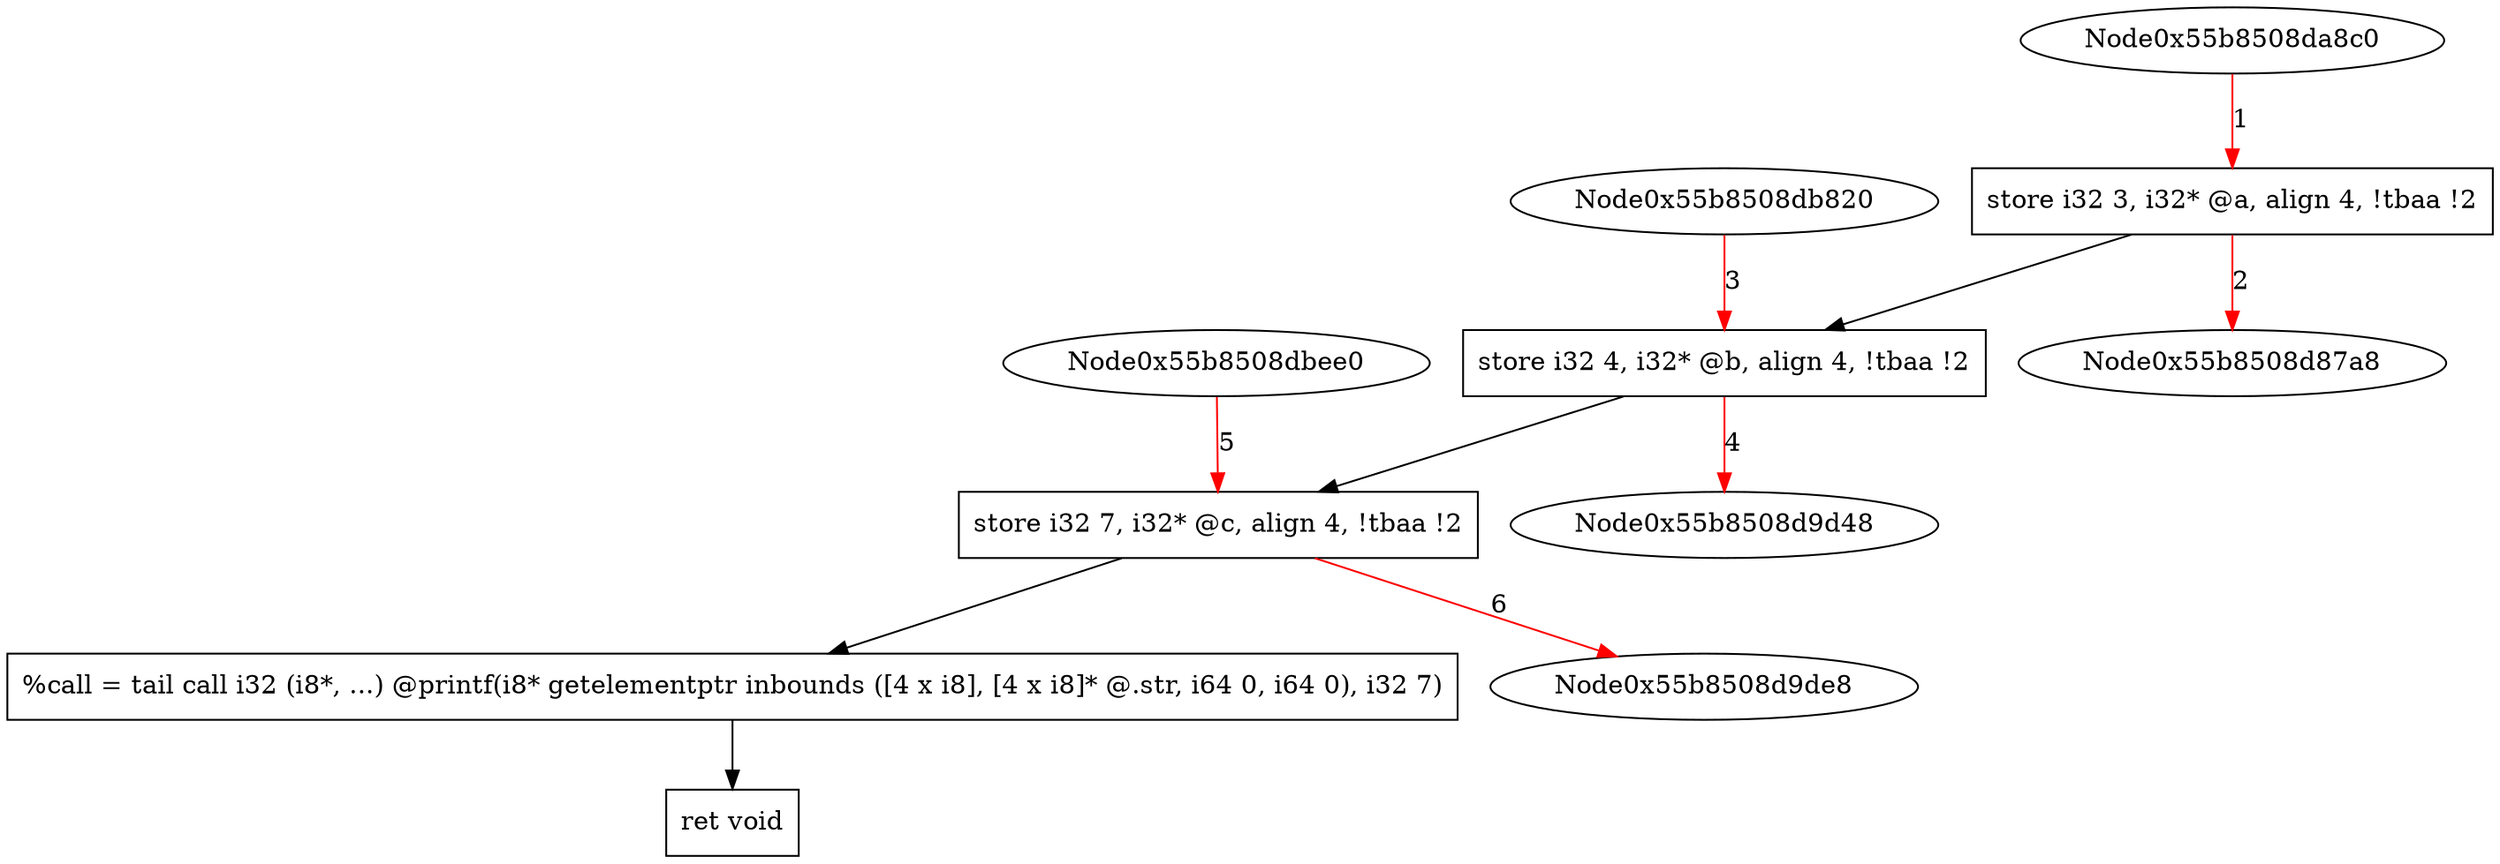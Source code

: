 digraph "CDFG for'func' function" {
	Node0x55b8508da920[shape=record, label="  store i32 3, i32* @a, align 4, !tbaa !2"]
	Node0x55b8508db880[shape=record, label="  store i32 4, i32* @b, align 4, !tbaa !2"]
	Node0x55b8508dbf40[shape=record, label="  store i32 7, i32* @c, align 4, !tbaa !2"]
	Node0x55b8508dc2e8[shape=record, label="  %call = tail call i32 (i8*, ...) @printf(i8* getelementptr inbounds ([4 x i8], [4 x i8]* @.str, i64 0, i64 0), i32 7)"]
	Node0x55b8508dc3b0[shape=record, label="  ret void"]
	Node0x55b8508da920 -> Node0x55b8508db880
	Node0x55b8508db880 -> Node0x55b8508dbf40
	Node0x55b8508dbf40 -> Node0x55b8508dc2e8
	Node0x55b8508dc2e8 -> Node0x55b8508dc3b0
edge [color=red]
	Node0x55b8508da8c0 -> Node0x55b8508da920[label="1"]
	Node0x55b8508da920 -> Node0x55b8508d87a8[label="2"]
	Node0x55b8508db820 -> Node0x55b8508db880[label="3"]
	Node0x55b8508db880 -> Node0x55b8508d9d48[label="4"]
	Node0x55b8508dbee0 -> Node0x55b8508dbf40[label="5"]
	Node0x55b8508dbf40 -> Node0x55b8508d9de8[label="6"]
}
